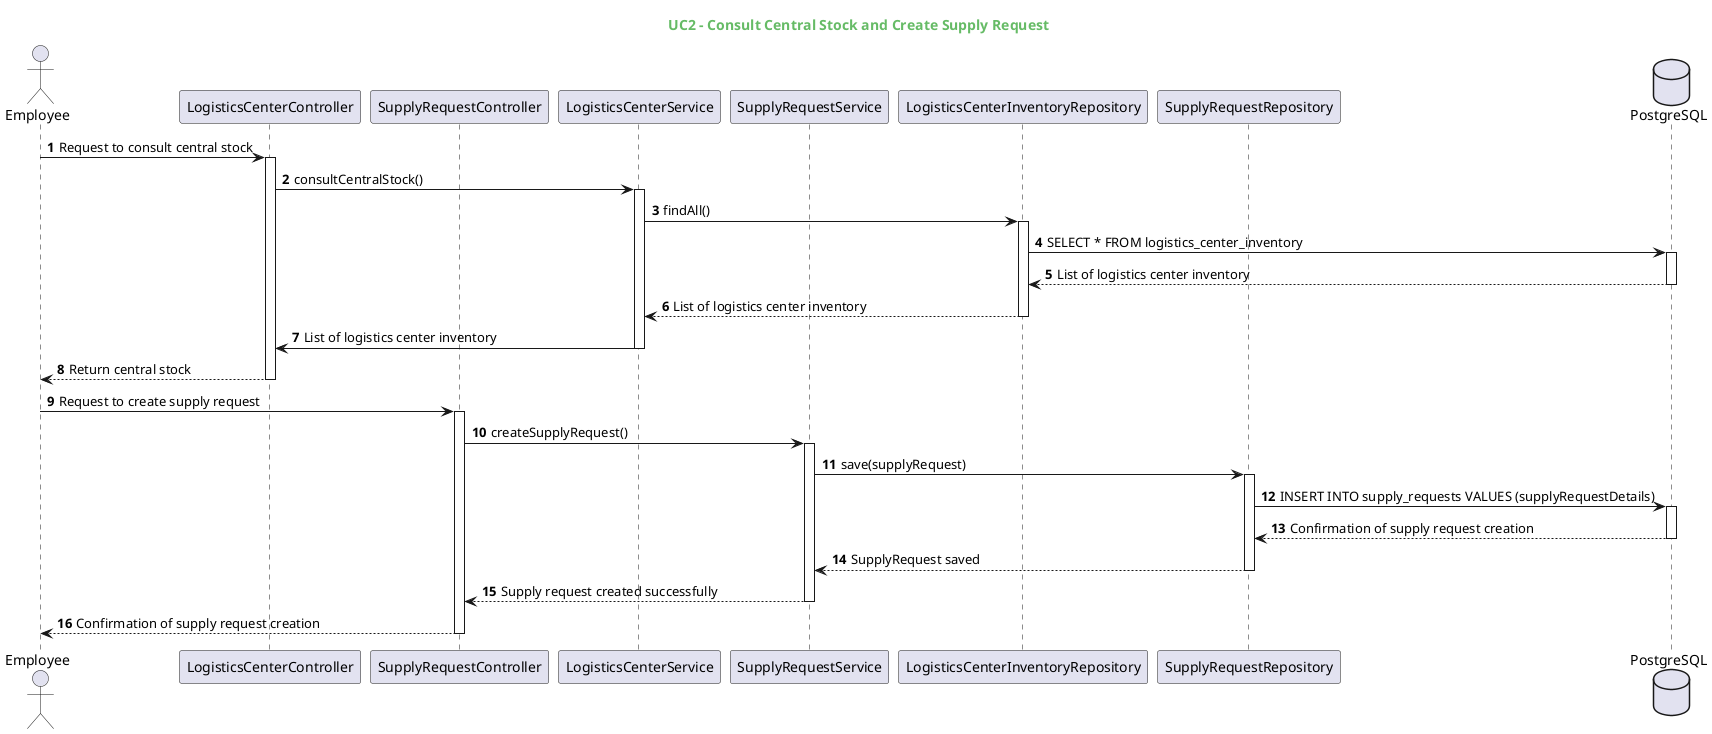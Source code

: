 @startuml
skinparam title {
  FontColor #66BB66
}

title UC2 - Consult Central Stock and Create Supply Request
autonumber

actor Employee as e
participant "LogisticsCenterController" as lcc
participant "SupplyRequestController" as src
participant "LogisticsCenterService" as lcs
participant "SupplyRequestService" as srs
participant "LogisticsCenterInventoryRepository" as lcr
participant "SupplyRequestRepository" as sr
database "PostgreSQL" as db

e -> lcc: Request to consult central stock
activate lcc
lcc -> lcs: consultCentralStock()
activate lcs
lcs -> lcr: findAll()
activate lcr
lcr -> db: SELECT * FROM logistics_center_inventory
activate db
db --> lcr: List of logistics center inventory
deactivate db
lcr --> lcs: List of logistics center inventory
deactivate lcr
lcs -> lcc: List of logistics center inventory
deactivate lcs
lcc --> e: Return central stock
deactivate lcc
e -> src: Request to create supply request
activate src
src -> srs: createSupplyRequest()
activate srs
srs-> sr: save(supplyRequest)
activate sr
sr -> db: INSERT INTO supply_requests VALUES (supplyRequestDetails)
activate db
db --> sr: Confirmation of supply request creation
deactivate db
sr --> srs: SupplyRequest saved
deactivate sr
srs --> src: Supply request created successfully
deactivate srs
src --> e: Confirmation of supply request creation
deactivate src

@enduml